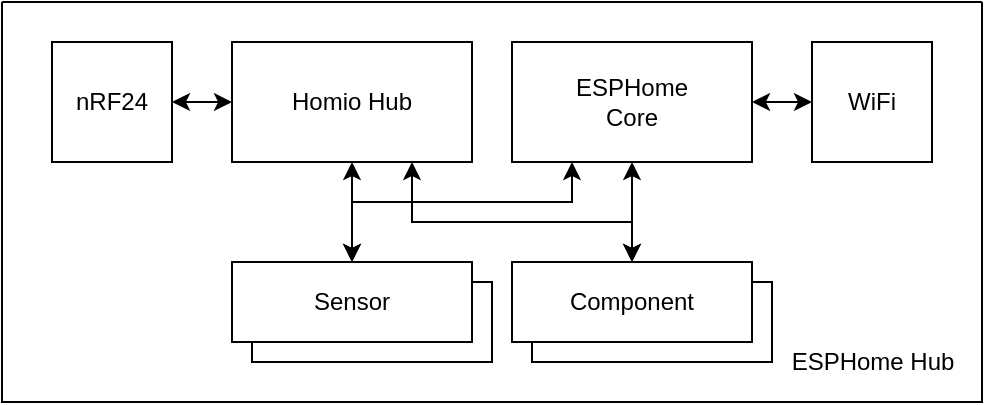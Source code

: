 <mxfile version="14.7.6" type="github">
  <diagram id="c0Hqt-gthOr3a3wGsvK9" name="Page-1">
    <mxGraphModel dx="2021" dy="769" grid="1" gridSize="10" guides="1" tooltips="1" connect="1" arrows="1" fold="1" page="1" pageScale="1" pageWidth="850" pageHeight="1100" math="0" shadow="0">
      <root>
        <mxCell id="0" />
        <mxCell id="1" parent="0" />
        <mxCell id="JdFREqm8MHA4cE_s_k7g-9" value="" style="swimlane;startSize=0;" parent="1" vertex="1">
          <mxGeometry x="80" y="40" width="490" height="200" as="geometry">
            <mxRectangle x="80" y="40" width="50" height="40" as="alternateBounds" />
          </mxGeometry>
        </mxCell>
        <mxCell id="JdFREqm8MHA4cE_s_k7g-12" value="Component" style="rounded=0;whiteSpace=wrap;html=1;" parent="JdFREqm8MHA4cE_s_k7g-9" vertex="1">
          <mxGeometry x="265" y="140" width="120" height="40" as="geometry" />
        </mxCell>
        <mxCell id="JdFREqm8MHA4cE_s_k7g-11" value="Sensor" style="rounded=0;whiteSpace=wrap;html=1;" parent="JdFREqm8MHA4cE_s_k7g-9" vertex="1">
          <mxGeometry x="125" y="140" width="120" height="40" as="geometry" />
        </mxCell>
        <mxCell id="JdFREqm8MHA4cE_s_k7g-2" value="Homio Hub" style="rounded=0;whiteSpace=wrap;html=1;" parent="JdFREqm8MHA4cE_s_k7g-9" vertex="1">
          <mxGeometry x="115" y="20" width="120" height="60" as="geometry" />
        </mxCell>
        <mxCell id="JdFREqm8MHA4cE_s_k7g-3" value="Sensor" style="rounded=0;whiteSpace=wrap;html=1;" parent="JdFREqm8MHA4cE_s_k7g-9" vertex="1">
          <mxGeometry x="115" y="130" width="120" height="40" as="geometry" />
        </mxCell>
        <mxCell id="JdFREqm8MHA4cE_s_k7g-4" style="edgeStyle=orthogonalEdgeStyle;rounded=0;orthogonalLoop=1;jettySize=auto;html=1;entryX=0.5;entryY=1;entryDx=0;entryDy=0;startArrow=classic;startFill=1;" parent="JdFREqm8MHA4cE_s_k7g-9" source="JdFREqm8MHA4cE_s_k7g-3" target="JdFREqm8MHA4cE_s_k7g-2" edge="1">
          <mxGeometry relative="1" as="geometry" />
        </mxCell>
        <mxCell id="JdFREqm8MHA4cE_s_k7g-14" style="edgeStyle=orthogonalEdgeStyle;rounded=0;orthogonalLoop=1;jettySize=auto;html=1;exitX=0.25;exitY=1;exitDx=0;exitDy=0;entryX=0.5;entryY=0;entryDx=0;entryDy=0;startArrow=classic;startFill=1;" parent="JdFREqm8MHA4cE_s_k7g-9" source="JdFREqm8MHA4cE_s_k7g-1" target="JdFREqm8MHA4cE_s_k7g-3" edge="1">
          <mxGeometry relative="1" as="geometry">
            <Array as="points">
              <mxPoint x="285" y="100" />
              <mxPoint x="175" y="100" />
            </Array>
          </mxGeometry>
        </mxCell>
        <mxCell id="JdFREqm8MHA4cE_s_k7g-15" style="edgeStyle=orthogonalEdgeStyle;rounded=0;orthogonalLoop=1;jettySize=auto;html=1;entryX=0.5;entryY=0;entryDx=0;entryDy=0;startArrow=classic;startFill=1;" parent="JdFREqm8MHA4cE_s_k7g-9" source="JdFREqm8MHA4cE_s_k7g-1" target="JdFREqm8MHA4cE_s_k7g-6" edge="1">
          <mxGeometry relative="1" as="geometry" />
        </mxCell>
        <mxCell id="JdFREqm8MHA4cE_s_k7g-20" style="edgeStyle=orthogonalEdgeStyle;rounded=0;orthogonalLoop=1;jettySize=auto;html=1;exitX=1;exitY=0.5;exitDx=0;exitDy=0;entryX=0;entryY=0.5;entryDx=0;entryDy=0;startArrow=classic;startFill=1;" parent="JdFREqm8MHA4cE_s_k7g-9" source="JdFREqm8MHA4cE_s_k7g-1" target="JdFREqm8MHA4cE_s_k7g-18" edge="1">
          <mxGeometry relative="1" as="geometry" />
        </mxCell>
        <mxCell id="JdFREqm8MHA4cE_s_k7g-1" value="ESPHome&lt;br&gt;Core" style="rounded=0;whiteSpace=wrap;html=1;" parent="JdFREqm8MHA4cE_s_k7g-9" vertex="1">
          <mxGeometry x="255" y="20" width="120" height="60" as="geometry" />
        </mxCell>
        <mxCell id="JdFREqm8MHA4cE_s_k7g-6" value="Component" style="rounded=0;whiteSpace=wrap;html=1;" parent="JdFREqm8MHA4cE_s_k7g-9" vertex="1">
          <mxGeometry x="255" y="130" width="120" height="40" as="geometry" />
        </mxCell>
        <mxCell id="JdFREqm8MHA4cE_s_k7g-16" style="edgeStyle=orthogonalEdgeStyle;rounded=0;orthogonalLoop=1;jettySize=auto;html=1;exitX=0.75;exitY=1;exitDx=0;exitDy=0;startArrow=classic;startFill=1;entryX=0.5;entryY=0;entryDx=0;entryDy=0;" parent="JdFREqm8MHA4cE_s_k7g-9" source="JdFREqm8MHA4cE_s_k7g-2" target="JdFREqm8MHA4cE_s_k7g-6" edge="1">
          <mxGeometry relative="1" as="geometry">
            <mxPoint x="415" y="130" as="targetPoint" />
            <Array as="points">
              <mxPoint x="205" y="110" />
              <mxPoint x="315" y="110" />
            </Array>
          </mxGeometry>
        </mxCell>
        <mxCell id="JdFREqm8MHA4cE_s_k7g-19" style="edgeStyle=orthogonalEdgeStyle;rounded=0;orthogonalLoop=1;jettySize=auto;html=1;exitX=1;exitY=0.5;exitDx=0;exitDy=0;entryX=0;entryY=0.5;entryDx=0;entryDy=0;startArrow=classic;startFill=1;" parent="JdFREqm8MHA4cE_s_k7g-9" source="JdFREqm8MHA4cE_s_k7g-17" target="JdFREqm8MHA4cE_s_k7g-2" edge="1">
          <mxGeometry relative="1" as="geometry" />
        </mxCell>
        <mxCell id="JdFREqm8MHA4cE_s_k7g-17" value="nRF24" style="rounded=0;whiteSpace=wrap;html=1;" parent="JdFREqm8MHA4cE_s_k7g-9" vertex="1">
          <mxGeometry x="25" y="20" width="60" height="60" as="geometry" />
        </mxCell>
        <mxCell id="JdFREqm8MHA4cE_s_k7g-18" value="WiFi" style="rounded=0;whiteSpace=wrap;html=1;" parent="JdFREqm8MHA4cE_s_k7g-9" vertex="1">
          <mxGeometry x="405" y="20" width="60" height="60" as="geometry" />
        </mxCell>
        <mxCell id="JdFREqm8MHA4cE_s_k7g-21" value="ESPHome Hub" style="text;html=1;align=center;verticalAlign=middle;resizable=0;points=[];autosize=1;strokeColor=none;" parent="JdFREqm8MHA4cE_s_k7g-9" vertex="1">
          <mxGeometry x="385" y="170" width="100" height="20" as="geometry" />
        </mxCell>
      </root>
    </mxGraphModel>
  </diagram>
</mxfile>
